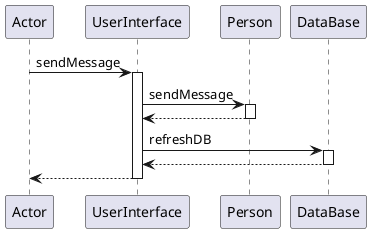 @startuml
participant Actor
Actor -> UserInterface : sendMessage
activate UserInterface
UserInterface -> Person : sendMessage
activate Person
Person --> UserInterface
deactivate Person
UserInterface -> DataBase : refreshDB
activate DataBase
DataBase --> UserInterface
deactivate DataBase
return
@enduml
